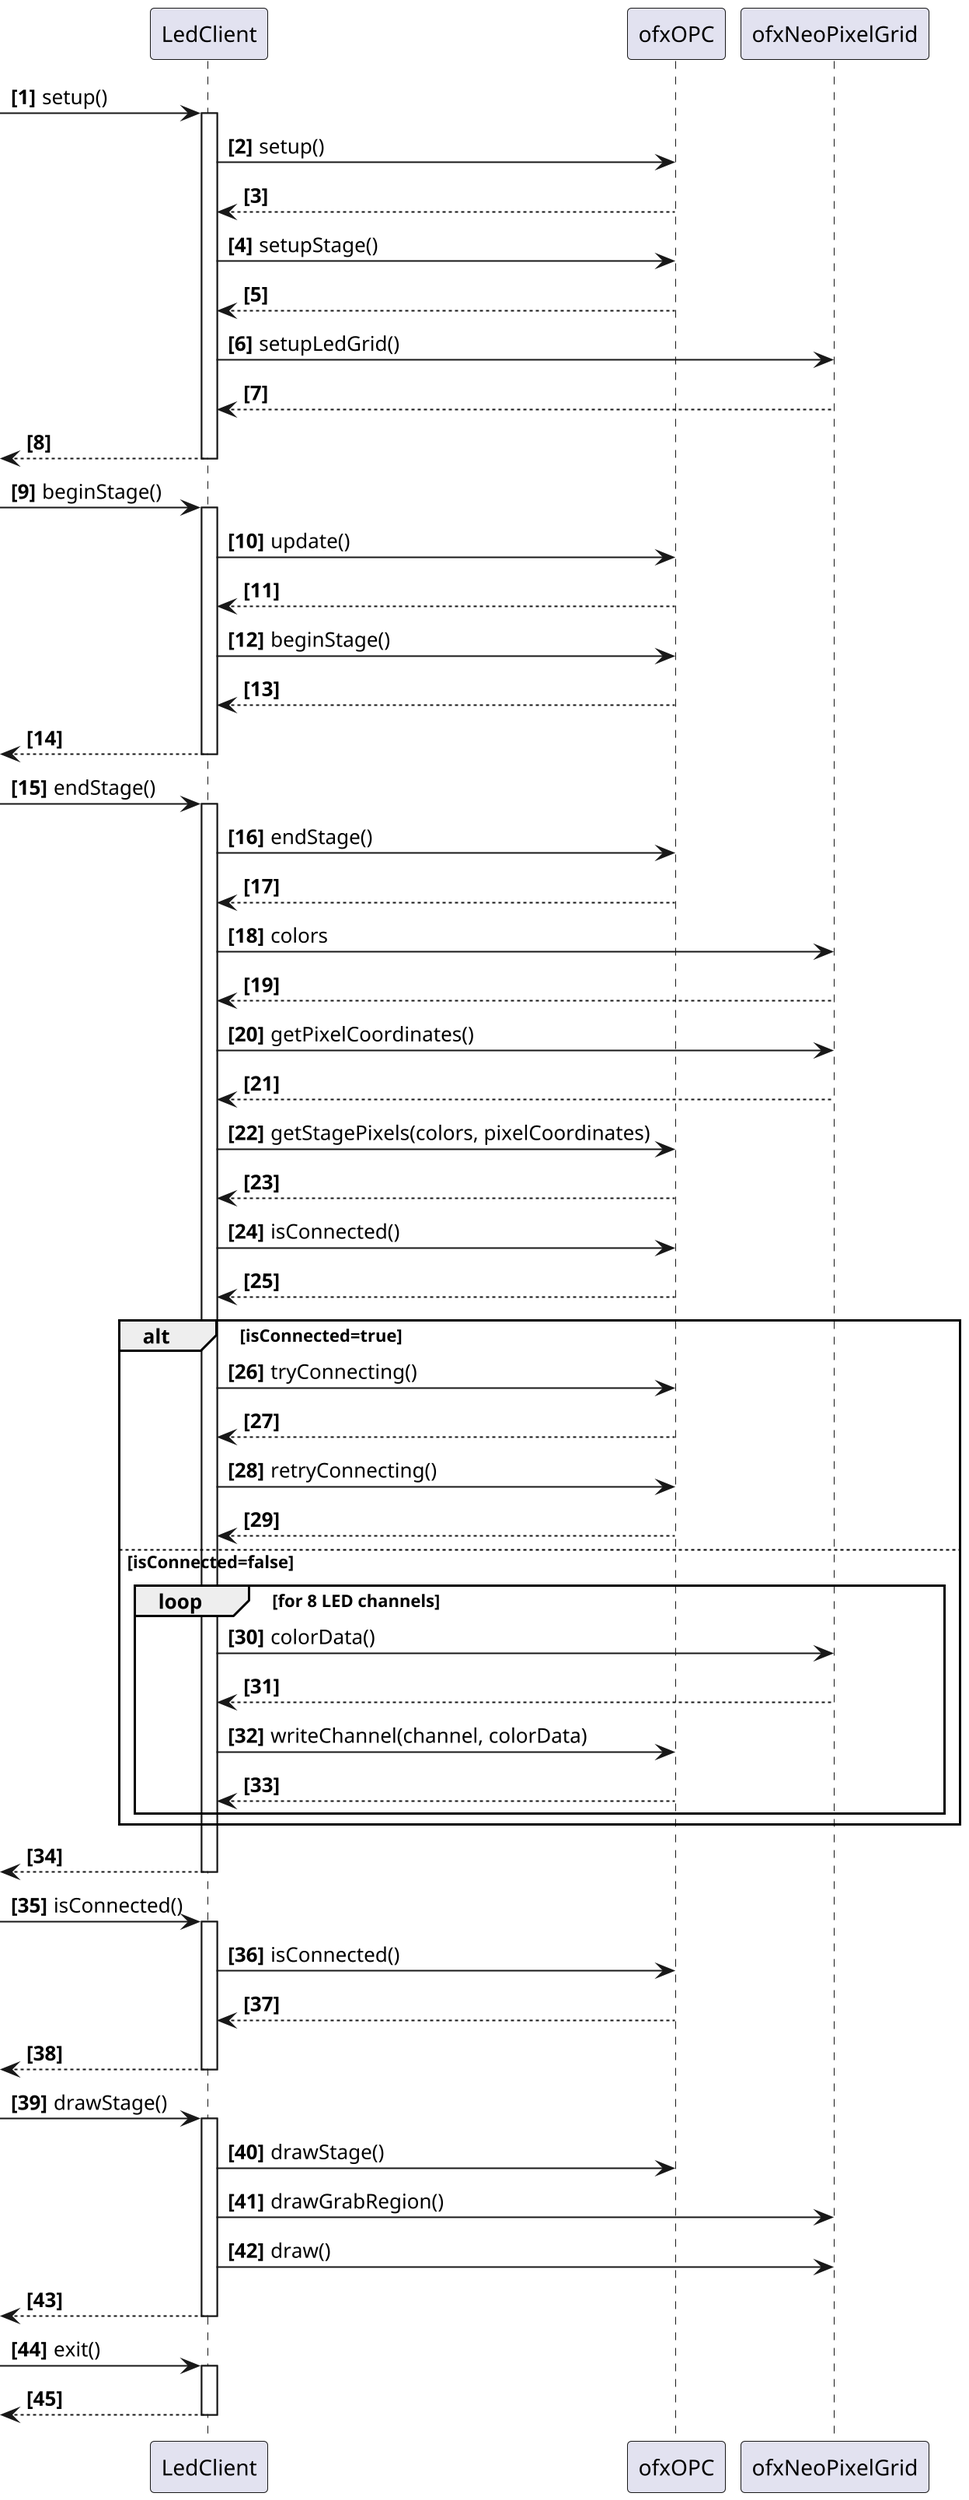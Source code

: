 @startuml Led Client
scale 2
autonumber "<b>[0]"

participant LedClient
participant ofxOPC
participant ofxNeoPixelGrid

[-> LedClient : setup()
activate LedClient
LedClient -> ofxOPC : setup()
LedClient <-- ofxOPC
LedClient -> ofxOPC : setupStage()
LedClient <-- ofxOPC
LedClient -> ofxNeoPixelGrid : setupLedGrid()
LedClient <-- ofxNeoPixelGrid
[<-- LedClient
deactivate LedClient

[-> LedClient : beginStage()
activate LedClient
LedClient -> ofxOPC : update()
LedClient <-- ofxOPC
LedClient -> ofxOPC : beginStage()
LedClient <-- ofxOPC
[<-- LedClient
deactivate LedClient

[-> LedClient : endStage()
activate LedClient
LedClient -> ofxOPC : endStage()
LedClient <-- ofxOPC
LedClient -> ofxNeoPixelGrid : colors
LedClient <-- ofxNeoPixelGrid
LedClient -> ofxNeoPixelGrid : getPixelCoordinates()
LedClient <-- ofxNeoPixelGrid
LedClient -> ofxOPC : getStagePixels(colors, pixelCoordinates)
LedClient <-- ofxOPC
LedClient -> ofxOPC : isConnected()
LedClient <-- ofxOPC
alt isConnected=true
    LedClient -> ofxOPC : tryConnecting()
    LedClient <-- ofxOPC
    LedClient -> ofxOPC : retryConnecting()
    LedClient <-- ofxOPC
else isConnected=false
    loop for 8 LED channels
        LedClient -> ofxNeoPixelGrid : colorData()
        LedClient <-- ofxNeoPixelGrid
        LedClient -> ofxOPC : writeChannel(channel, colorData)
        LedClient <-- ofxOPC
    end
end

[<-- LedClient
deactivate LedClient

[-> LedClient : isConnected()
activate LedClient
LedClient -> ofxOPC : isConnected() 
LedClient <-- ofxOPC
[<-- LedClient
deactivate LedClient

[-> LedClient : drawStage()
activate LedClient
LedClient -> ofxOPC : drawStage()
LedClient -> ofxNeoPixelGrid : drawGrabRegion()
LedClient -> ofxNeoPixelGrid : draw()
[<-- LedClient
deactivate LedClient


[-> LedClient : exit()
activate LedClient
[<-- LedClient
deactivate LedClient

@enduml